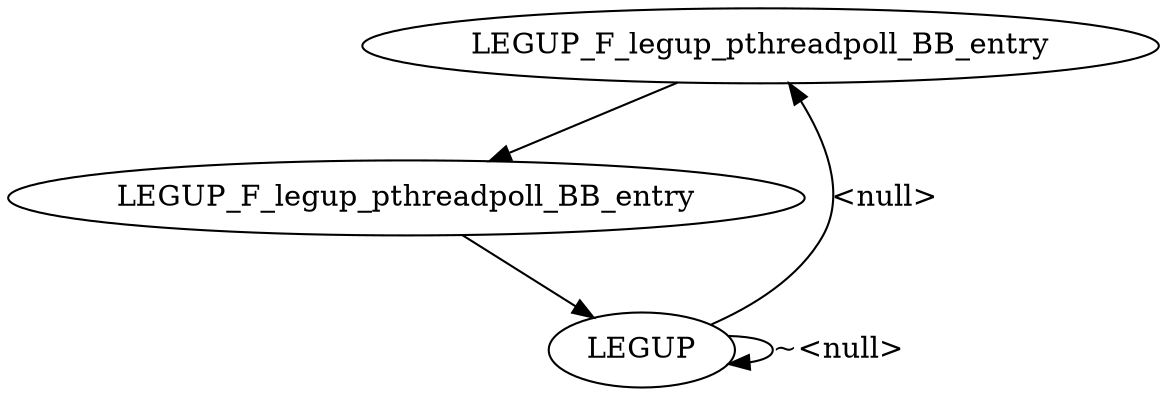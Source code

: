 digraph {
Node0xb1b9cb8[label="LEGUP_F_legup_pthreadpoll_BB_entry"];
Node0xb1bb3f8[label="LEGUP"];
Node0xb1bb3f8 -> Node0xb1b9cb8[label="<null>"];
Node0xb1bb3f8 -> Node0xb1bb3f8[label="~<null>"];
Node0xb1b9d08[label="LEGUP_F_legup_pthreadpoll_BB_entry"];
Node0xb1b9cb8 -> Node0xb1b9d08;
Node0xb1b9d08 -> Node0xb1bb3f8;
}
